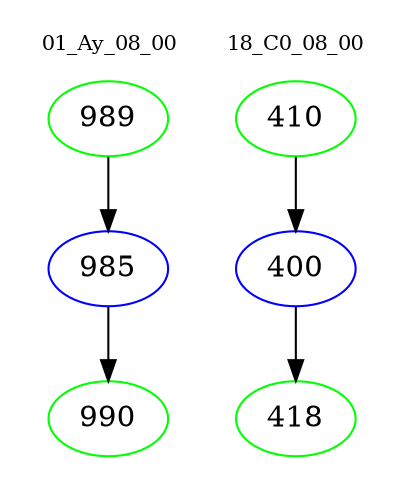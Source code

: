 digraph{
subgraph cluster_0 {
color = white
label = "01_Ay_08_00";
fontsize=10;
T0_989 [label="989", color="green"]
T0_989 -> T0_985 [color="black"]
T0_985 [label="985", color="blue"]
T0_985 -> T0_990 [color="black"]
T0_990 [label="990", color="green"]
}
subgraph cluster_1 {
color = white
label = "18_C0_08_00";
fontsize=10;
T1_410 [label="410", color="green"]
T1_410 -> T1_400 [color="black"]
T1_400 [label="400", color="blue"]
T1_400 -> T1_418 [color="black"]
T1_418 [label="418", color="green"]
}
}
